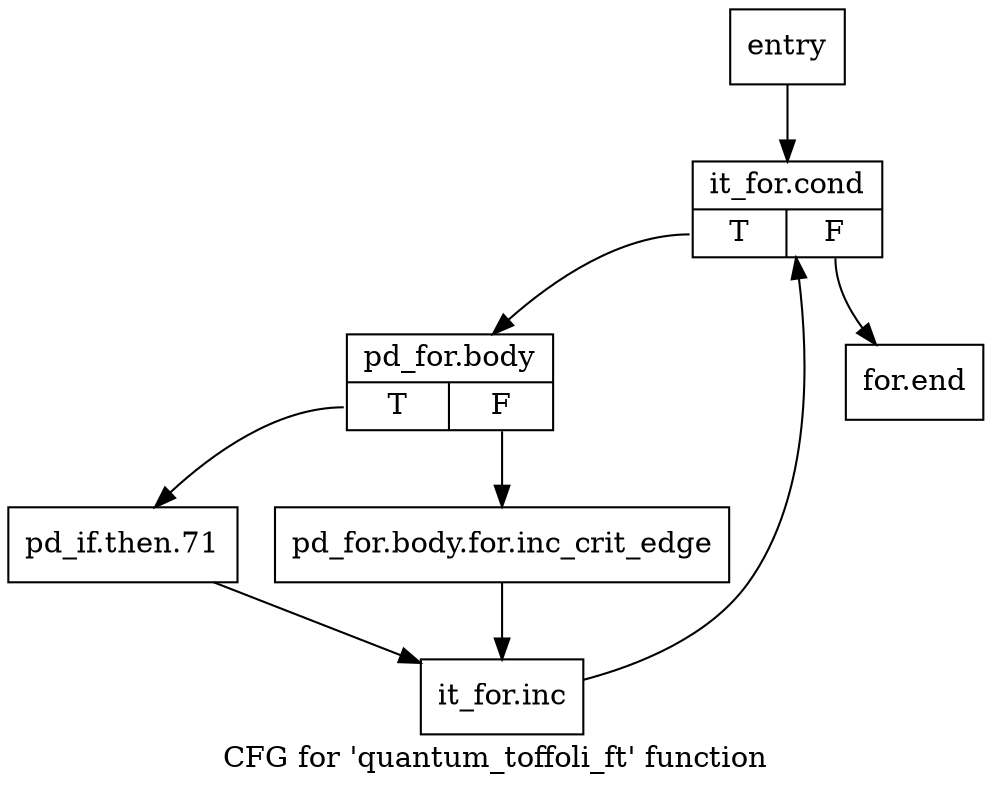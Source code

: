 digraph "CFG for 'quantum_toffoli_ft' function" {
	label="CFG for 'quantum_toffoli_ft' function";

	Node0x16294c0 [shape=record,label="{entry}"];
	Node0x16294c0 -> Node0x1629510;
	Node0x1629510 [shape=record,label="{it_for.cond|{<s0>T|<s1>F}}"];
	Node0x1629510:s0 -> Node0x1629560;
	Node0x1629510:s1 -> Node0x16296a0;
	Node0x1629560 [shape=record,label="{pd_for.body|{<s0>T|<s1>F}}"];
	Node0x1629560:s0 -> Node0x1629600;
	Node0x1629560:s1 -> Node0x16295b0;
	Node0x16295b0 [shape=record,label="{pd_for.body.for.inc_crit_edge}"];
	Node0x16295b0 -> Node0x1629650;
	Node0x1629600 [shape=record,label="{pd_if.then.71}"];
	Node0x1629600 -> Node0x1629650;
	Node0x1629650 [shape=record,label="{it_for.inc}"];
	Node0x1629650 -> Node0x1629510;
	Node0x16296a0 [shape=record,label="{for.end}"];
}
